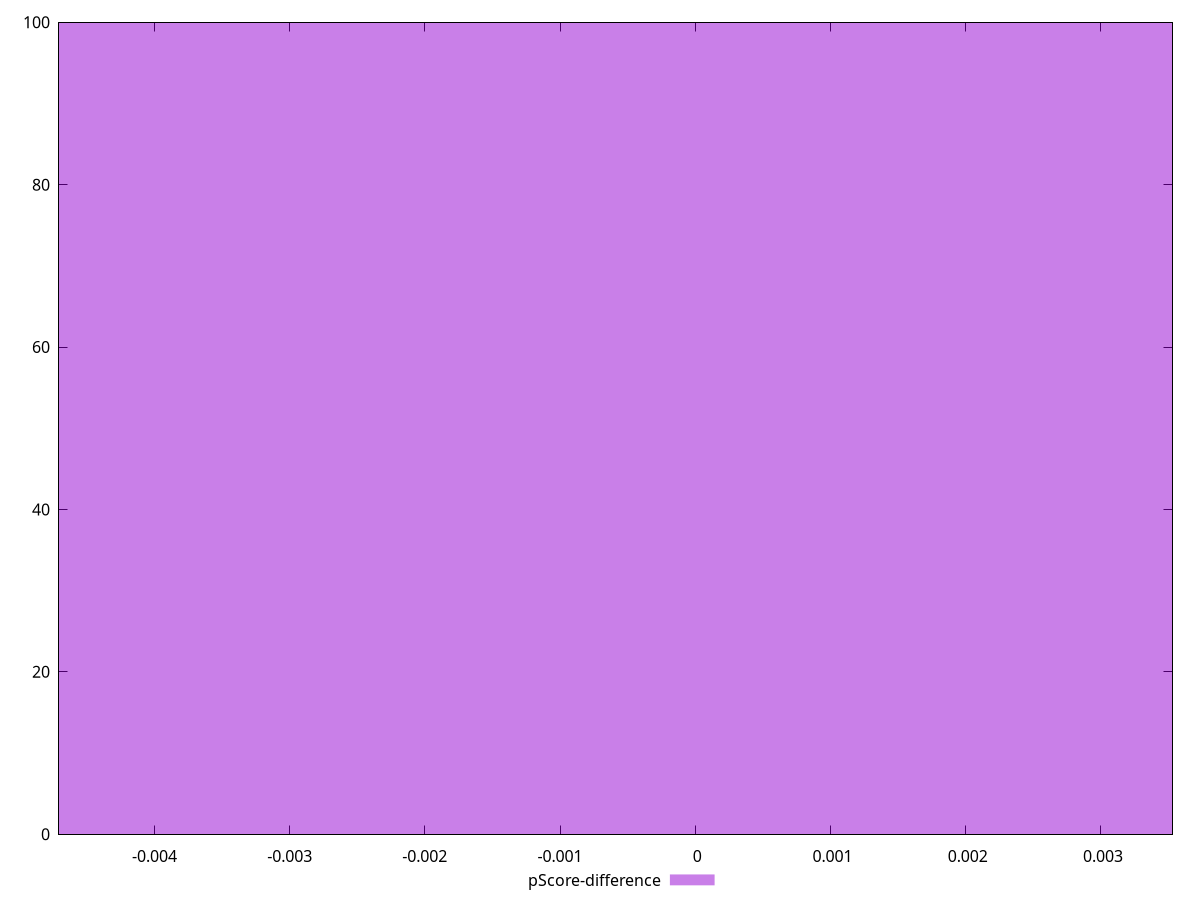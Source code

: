 reset

$pScoreDifference <<EOF
0 100
EOF

set key outside below
set boxwidth 0.1
set xrange [-0.004705882352941171:0.003529411764705892]
set yrange [0:100]
set trange [0:100]
set style fill transparent solid 0.5 noborder
set terminal svg size 640, 490 enhanced background rgb 'white'
set output "reprap/uses-http2/samples/pages+cached+noexternal+nomedia+nocss+nojs/pScore-difference/histogram.svg"

plot $pScoreDifference title "pScore-difference" with boxes

reset
